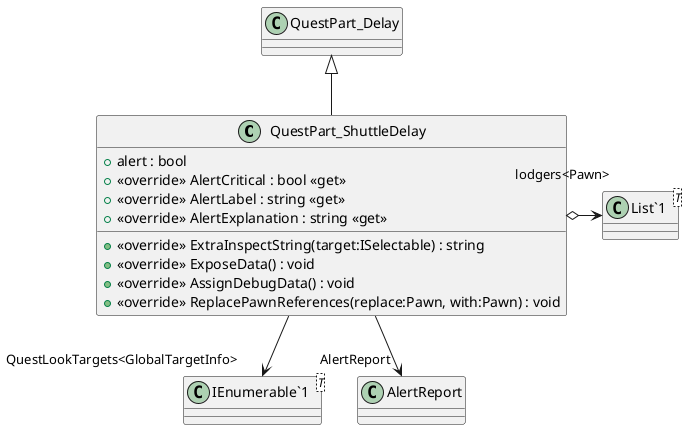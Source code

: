 @startuml
class QuestPart_ShuttleDelay {
    + alert : bool
    + <<override>> AlertCritical : bool <<get>>
    + <<override>> AlertLabel : string <<get>>
    + <<override>> AlertExplanation : string <<get>>
    + <<override>> ExtraInspectString(target:ISelectable) : string
    + <<override>> ExposeData() : void
    + <<override>> AssignDebugData() : void
    + <<override>> ReplacePawnReferences(replace:Pawn, with:Pawn) : void
}
class "List`1"<T> {
}
class "IEnumerable`1"<T> {
}
QuestPart_Delay <|-- QuestPart_ShuttleDelay
QuestPart_ShuttleDelay o-> "lodgers<Pawn>" "List`1"
QuestPart_ShuttleDelay --> "QuestLookTargets<GlobalTargetInfo>" "IEnumerable`1"
QuestPart_ShuttleDelay --> "AlertReport" AlertReport
@enduml
